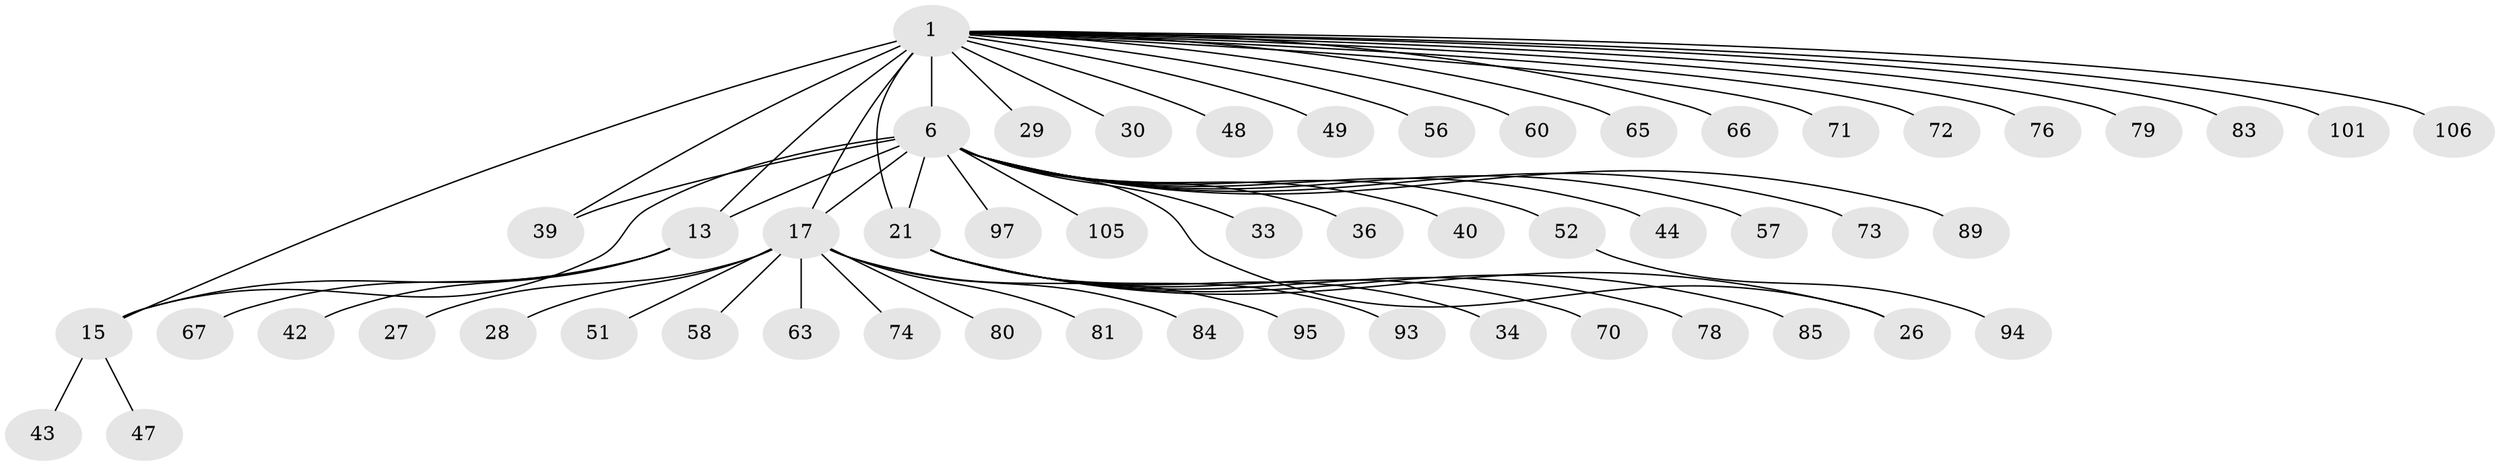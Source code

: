 // original degree distribution, {5: 0.02830188679245283, 8: 0.03773584905660377, 7: 0.07547169811320754, 11: 0.009433962264150943, 9: 0.03773584905660377, 6: 0.05660377358490566, 10: 0.009433962264150943, 1: 0.6132075471698113, 3: 0.02830188679245283, 2: 0.10377358490566038}
// Generated by graph-tools (version 1.1) at 2025/15/03/09/25 04:15:49]
// undirected, 53 vertices, 59 edges
graph export_dot {
graph [start="1"]
  node [color=gray90,style=filled];
  1 [super="+2+4+3"];
  6 [super="+10+7+9+16+87+61+54+69+8"];
  13;
  15 [super="+98+31+35"];
  17 [super="+20+18+41"];
  21 [super="+25+91+24"];
  26 [super="+75+82+45+62"];
  27;
  28;
  29;
  30;
  33;
  34;
  36;
  39;
  40 [super="+88"];
  42;
  43;
  44;
  47;
  48;
  49 [super="+102"];
  51;
  52 [super="+55"];
  56;
  57;
  58;
  60;
  63;
  65;
  66;
  67;
  70;
  71;
  72 [super="+90"];
  73;
  74;
  76;
  78;
  79;
  80;
  81;
  83 [super="+99"];
  84;
  85;
  89;
  93;
  94;
  95;
  97;
  101;
  105;
  106;
  1 -- 6 [weight=4];
  1 -- 65;
  1 -- 66;
  1 -- 71;
  1 -- 72;
  1 -- 13 [weight=2];
  1 -- 76;
  1 -- 15 [weight=3];
  1 -- 79;
  1 -- 83;
  1 -- 21 [weight=6];
  1 -- 30;
  1 -- 101;
  1 -- 39;
  1 -- 48;
  1 -- 49;
  1 -- 56;
  1 -- 106;
  1 -- 60;
  1 -- 29;
  1 -- 17;
  6 -- 97;
  6 -- 105;
  6 -- 40;
  6 -- 52;
  6 -- 73;
  6 -- 33;
  6 -- 44;
  6 -- 17 [weight=4];
  6 -- 15 [weight=3];
  6 -- 89;
  6 -- 21;
  6 -- 36;
  6 -- 39;
  6 -- 13 [weight=2];
  6 -- 57;
  6 -- 26;
  13 -- 15;
  13 -- 42;
  13 -- 67;
  15 -- 43;
  15 -- 47;
  17 -- 51;
  17 -- 80;
  17 -- 84;
  17 -- 28;
  17 -- 74;
  17 -- 81;
  17 -- 58;
  17 -- 27;
  17 -- 95;
  17 -- 63;
  21 -- 26;
  21 -- 34;
  21 -- 70;
  21 -- 78;
  21 -- 85;
  21 -- 93;
  52 -- 94;
}
